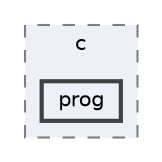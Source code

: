 digraph "src/c/prog"
{
 // LATEX_PDF_SIZE
  bgcolor="transparent";
  edge [fontname=Helvetica,fontsize=10,labelfontname=Helvetica,labelfontsize=10];
  node [fontname=Helvetica,fontsize=10,shape=box,height=0.2,width=0.4];
  compound=true
  subgraph clusterdir_3b19ecf29356981f494745fbef7e56bf {
    graph [ bgcolor="#edf0f7", pencolor="grey50", label="c", fontname=Helvetica,fontsize=10 style="filled,dashed", URL="dir_3b19ecf29356981f494745fbef7e56bf.html",tooltip=""]
  dir_f4913f1df357bd2ff70387216a90f557 [label="prog", fillcolor="#edf0f7", color="grey25", style="filled,bold", URL="dir_f4913f1df357bd2ff70387216a90f557.html",tooltip=""];
  }
}
